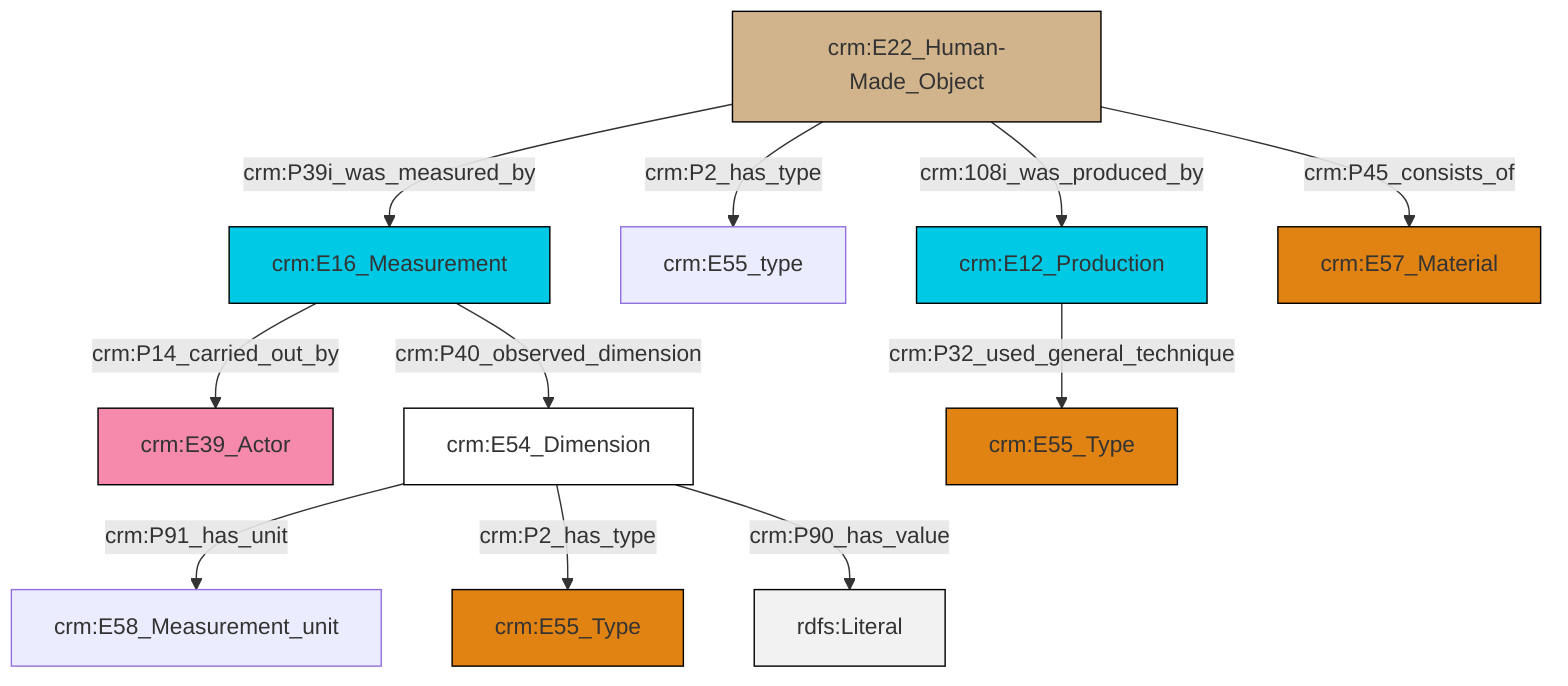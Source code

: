 graph TD
classDef Literal fill:#f2f2f2,stroke:#000000;
classDef CRM_Entity fill:#FFFFFF,stroke:#000000;
classDef Temporal_Entity fill:#00C9E6, stroke:#000000;
classDef Type fill:#E18312, stroke:#000000;
classDef Time-Span fill:#2C9C91, stroke:#000000;
classDef Appellation fill:#FFEB7F, stroke:#000000;
classDef Place fill:#008836, stroke:#000000;
classDef Persistent_Item fill:#B266B2, stroke:#000000;
classDef Conceptual_Object fill:#FFD700, stroke:#000000;
classDef Physical_Thing fill:#D2B48C, stroke:#000000;
classDef Actor fill:#f58aad, stroke:#000000;
classDef PC_Classes fill:#4ce600, stroke:#000000;
classDef Multi fill:#cccccc,stroke:#000000;

6["crm:E22_Human-Made_Object"]:::Physical_Thing -->|crm:P2_has_type| 4["crm:E55_type"]:::Default
8["crm:E54_Dimension"]:::CRM_Entity -->|crm:P91_has_unit| 16["crm:E58_Measurement_unit"]:::Default
2["crm:E16_Measurement"]:::Temporal_Entity -->|crm:P14_carried_out_by| 0["crm:E39_Actor"]:::Actor
8["crm:E54_Dimension"]:::CRM_Entity -->|crm:P2_has_type| 12["crm:E55_Type"]:::Type
8["crm:E54_Dimension"]:::CRM_Entity -->|crm:P90_has_value| 17[rdfs:Literal]:::Literal
6["crm:E22_Human-Made_Object"]:::Physical_Thing -->|crm:P39i_was_measured_by| 2["crm:E16_Measurement"]:::Temporal_Entity
6["crm:E22_Human-Made_Object"]:::Physical_Thing -->|crm:108i_was_produced_by| 14["crm:E12_Production"]:::Temporal_Entity
14["crm:E12_Production"]:::Temporal_Entity -->|crm:P32_used_general_technique| 10["crm:E55_Type"]:::Type
6["crm:E22_Human-Made_Object"]:::Physical_Thing -->|crm:P45_consists_of| 18["crm:E57_Material"]:::Type
2["crm:E16_Measurement"]:::Temporal_Entity -->|crm:P40_observed_dimension| 8["crm:E54_Dimension"]:::CRM_Entity